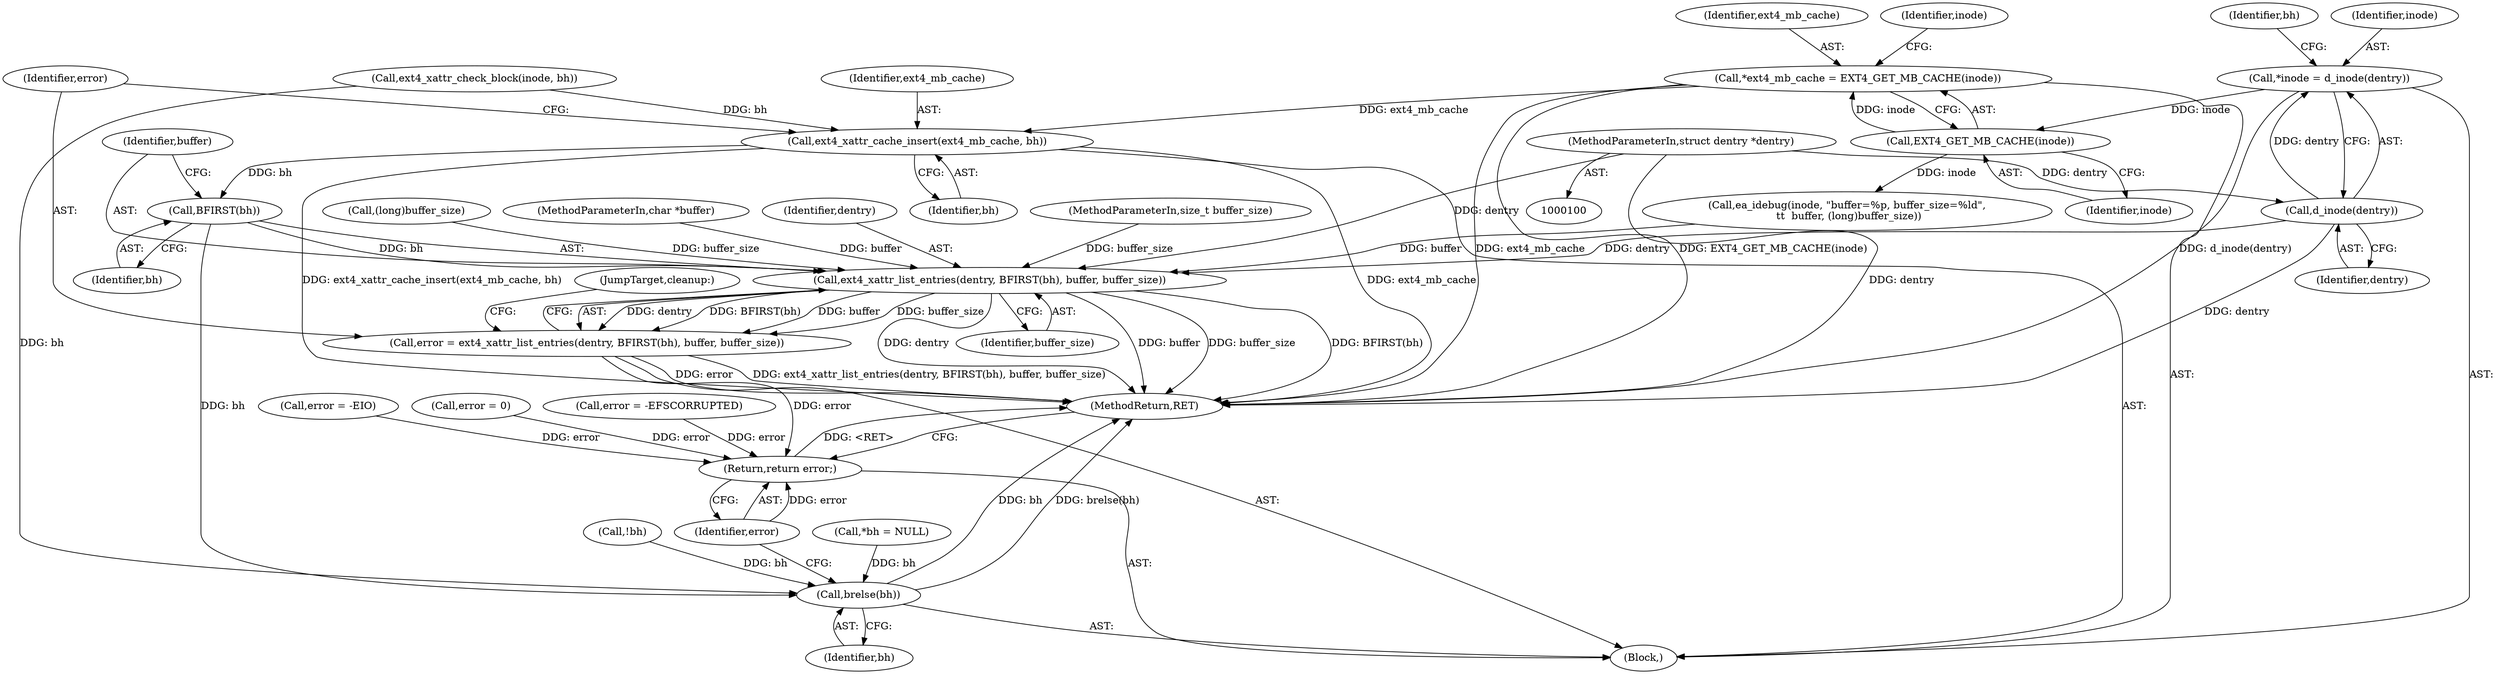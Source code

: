 digraph "0_linux_82939d7999dfc1f1998c4b1c12e2f19edbdff272_2@pointer" {
"1000116" [label="(Call,*ext4_mb_cache = EXT4_GET_MB_CACHE(inode))"];
"1000118" [label="(Call,EXT4_GET_MB_CACHE(inode))"];
"1000106" [label="(Call,*inode = d_inode(dentry))"];
"1000108" [label="(Call,d_inode(dentry))"];
"1000101" [label="(MethodParameterIn,struct dentry *dentry)"];
"1000194" [label="(Call,ext4_xattr_cache_insert(ext4_mb_cache, bh))"];
"1000201" [label="(Call,BFIRST(bh))"];
"1000199" [label="(Call,ext4_xattr_list_entries(dentry, BFIRST(bh), buffer, buffer_size))"];
"1000197" [label="(Call,error = ext4_xattr_list_entries(dentry, BFIRST(bh), buffer, buffer_size))"];
"1000208" [label="(Return,return error;)"];
"1000206" [label="(Call,brelse(bh))"];
"1000195" [label="(Identifier,ext4_mb_cache)"];
"1000101" [label="(MethodParameterIn,struct dentry *dentry)"];
"1000117" [label="(Identifier,ext4_mb_cache)"];
"1000119" [label="(Identifier,inode)"];
"1000200" [label="(Identifier,dentry)"];
"1000103" [label="(MethodParameterIn,size_t buffer_size)"];
"1000108" [label="(Call,d_inode(dentry))"];
"1000156" [label="(Call,error = -EIO)"];
"1000118" [label="(Call,EXT4_GET_MB_CACHE(inode))"];
"1000203" [label="(Identifier,buffer)"];
"1000161" [label="(Call,!bh)"];
"1000206" [label="(Call,brelse(bh))"];
"1000124" [label="(Call,(long)buffer_size)"];
"1000111" [label="(Call,*bh = NULL)"];
"1000209" [label="(Identifier,error)"];
"1000106" [label="(Call,*inode = d_inode(dentry))"];
"1000112" [label="(Identifier,bh)"];
"1000198" [label="(Identifier,error)"];
"1000107" [label="(Identifier,inode)"];
"1000202" [label="(Identifier,bh)"];
"1000197" [label="(Call,error = ext4_xattr_list_entries(dentry, BFIRST(bh), buffer, buffer_size))"];
"1000104" [label="(Block,)"];
"1000189" [label="(Call,error = -EFSCORRUPTED)"];
"1000207" [label="(Identifier,bh)"];
"1000196" [label="(Identifier,bh)"];
"1000199" [label="(Call,ext4_xattr_list_entries(dentry, BFIRST(bh), buffer, buffer_size))"];
"1000102" [label="(MethodParameterIn,char *buffer)"];
"1000178" [label="(Call,ext4_xattr_check_block(inode, bh))"];
"1000201" [label="(Call,BFIRST(bh))"];
"1000116" [label="(Call,*ext4_mb_cache = EXT4_GET_MB_CACHE(inode))"];
"1000120" [label="(Call,ea_idebug(inode, \"buffer=%p, buffer_size=%ld\",\n \t\t  buffer, (long)buffer_size))"];
"1000204" [label="(Identifier,buffer_size)"];
"1000127" [label="(Call,error = 0)"];
"1000121" [label="(Identifier,inode)"];
"1000208" [label="(Return,return error;)"];
"1000194" [label="(Call,ext4_xattr_cache_insert(ext4_mb_cache, bh))"];
"1000109" [label="(Identifier,dentry)"];
"1000205" [label="(JumpTarget,cleanup:)"];
"1000210" [label="(MethodReturn,RET)"];
"1000116" -> "1000104"  [label="AST: "];
"1000116" -> "1000118"  [label="CFG: "];
"1000117" -> "1000116"  [label="AST: "];
"1000118" -> "1000116"  [label="AST: "];
"1000121" -> "1000116"  [label="CFG: "];
"1000116" -> "1000210"  [label="DDG: EXT4_GET_MB_CACHE(inode)"];
"1000116" -> "1000210"  [label="DDG: ext4_mb_cache"];
"1000118" -> "1000116"  [label="DDG: inode"];
"1000116" -> "1000194"  [label="DDG: ext4_mb_cache"];
"1000118" -> "1000119"  [label="CFG: "];
"1000119" -> "1000118"  [label="AST: "];
"1000106" -> "1000118"  [label="DDG: inode"];
"1000118" -> "1000120"  [label="DDG: inode"];
"1000106" -> "1000104"  [label="AST: "];
"1000106" -> "1000108"  [label="CFG: "];
"1000107" -> "1000106"  [label="AST: "];
"1000108" -> "1000106"  [label="AST: "];
"1000112" -> "1000106"  [label="CFG: "];
"1000106" -> "1000210"  [label="DDG: d_inode(dentry)"];
"1000108" -> "1000106"  [label="DDG: dentry"];
"1000108" -> "1000109"  [label="CFG: "];
"1000109" -> "1000108"  [label="AST: "];
"1000108" -> "1000210"  [label="DDG: dentry"];
"1000101" -> "1000108"  [label="DDG: dentry"];
"1000108" -> "1000199"  [label="DDG: dentry"];
"1000101" -> "1000100"  [label="AST: "];
"1000101" -> "1000210"  [label="DDG: dentry"];
"1000101" -> "1000199"  [label="DDG: dentry"];
"1000194" -> "1000104"  [label="AST: "];
"1000194" -> "1000196"  [label="CFG: "];
"1000195" -> "1000194"  [label="AST: "];
"1000196" -> "1000194"  [label="AST: "];
"1000198" -> "1000194"  [label="CFG: "];
"1000194" -> "1000210"  [label="DDG: ext4_xattr_cache_insert(ext4_mb_cache, bh)"];
"1000194" -> "1000210"  [label="DDG: ext4_mb_cache"];
"1000178" -> "1000194"  [label="DDG: bh"];
"1000194" -> "1000201"  [label="DDG: bh"];
"1000201" -> "1000199"  [label="AST: "];
"1000201" -> "1000202"  [label="CFG: "];
"1000202" -> "1000201"  [label="AST: "];
"1000203" -> "1000201"  [label="CFG: "];
"1000201" -> "1000199"  [label="DDG: bh"];
"1000201" -> "1000206"  [label="DDG: bh"];
"1000199" -> "1000197"  [label="AST: "];
"1000199" -> "1000204"  [label="CFG: "];
"1000200" -> "1000199"  [label="AST: "];
"1000203" -> "1000199"  [label="AST: "];
"1000204" -> "1000199"  [label="AST: "];
"1000197" -> "1000199"  [label="CFG: "];
"1000199" -> "1000210"  [label="DDG: BFIRST(bh)"];
"1000199" -> "1000210"  [label="DDG: dentry"];
"1000199" -> "1000210"  [label="DDG: buffer"];
"1000199" -> "1000210"  [label="DDG: buffer_size"];
"1000199" -> "1000197"  [label="DDG: dentry"];
"1000199" -> "1000197"  [label="DDG: BFIRST(bh)"];
"1000199" -> "1000197"  [label="DDG: buffer"];
"1000199" -> "1000197"  [label="DDG: buffer_size"];
"1000120" -> "1000199"  [label="DDG: buffer"];
"1000102" -> "1000199"  [label="DDG: buffer"];
"1000124" -> "1000199"  [label="DDG: buffer_size"];
"1000103" -> "1000199"  [label="DDG: buffer_size"];
"1000197" -> "1000104"  [label="AST: "];
"1000198" -> "1000197"  [label="AST: "];
"1000205" -> "1000197"  [label="CFG: "];
"1000197" -> "1000210"  [label="DDG: ext4_xattr_list_entries(dentry, BFIRST(bh), buffer, buffer_size)"];
"1000197" -> "1000210"  [label="DDG: error"];
"1000197" -> "1000208"  [label="DDG: error"];
"1000208" -> "1000104"  [label="AST: "];
"1000208" -> "1000209"  [label="CFG: "];
"1000209" -> "1000208"  [label="AST: "];
"1000210" -> "1000208"  [label="CFG: "];
"1000208" -> "1000210"  [label="DDG: <RET>"];
"1000209" -> "1000208"  [label="DDG: error"];
"1000189" -> "1000208"  [label="DDG: error"];
"1000156" -> "1000208"  [label="DDG: error"];
"1000127" -> "1000208"  [label="DDG: error"];
"1000206" -> "1000104"  [label="AST: "];
"1000206" -> "1000207"  [label="CFG: "];
"1000207" -> "1000206"  [label="AST: "];
"1000209" -> "1000206"  [label="CFG: "];
"1000206" -> "1000210"  [label="DDG: brelse(bh)"];
"1000206" -> "1000210"  [label="DDG: bh"];
"1000178" -> "1000206"  [label="DDG: bh"];
"1000111" -> "1000206"  [label="DDG: bh"];
"1000161" -> "1000206"  [label="DDG: bh"];
}
